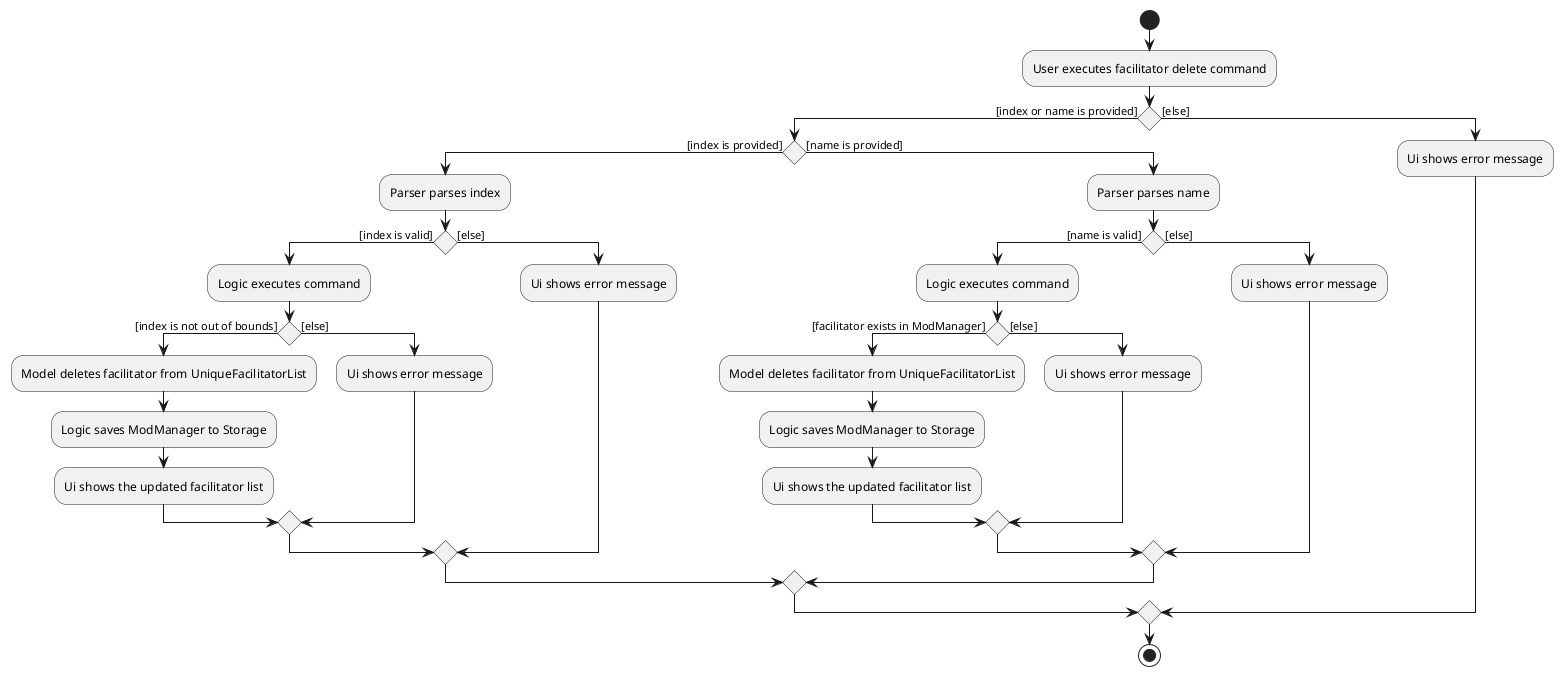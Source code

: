 @startuml
start
:User executes facilitator delete command;
if () then ([index or name is provided])
    if () then ([index is provided])
        :Parser parses index;
        if () then ([index is valid])
            :Logic executes command;
            if () then ([index is not out of bounds])
                :Model deletes facilitator from UniqueFacilitatorList;
                :Logic saves ModManager to Storage;
                :Ui shows the updated facilitator list;
            else ([else])
                :Ui shows error message;
            endif
        else ([else])
            :Ui shows error message;
        endif
    else ([name is provided])
        :Parser parses name;
        if () then ([name is valid])
            :Logic executes command;
            if () then ([facilitator exists in ModManager])
                :Model deletes facilitator from UniqueFacilitatorList;
                :Logic saves ModManager to Storage;
                :Ui shows the updated facilitator list;
            else ([else])
                :Ui shows error message;
            endif
        else ([else])
            :Ui shows error message;
        endif
    endif
else ([else])
    :Ui shows error message;
endif
stop
@enduml
